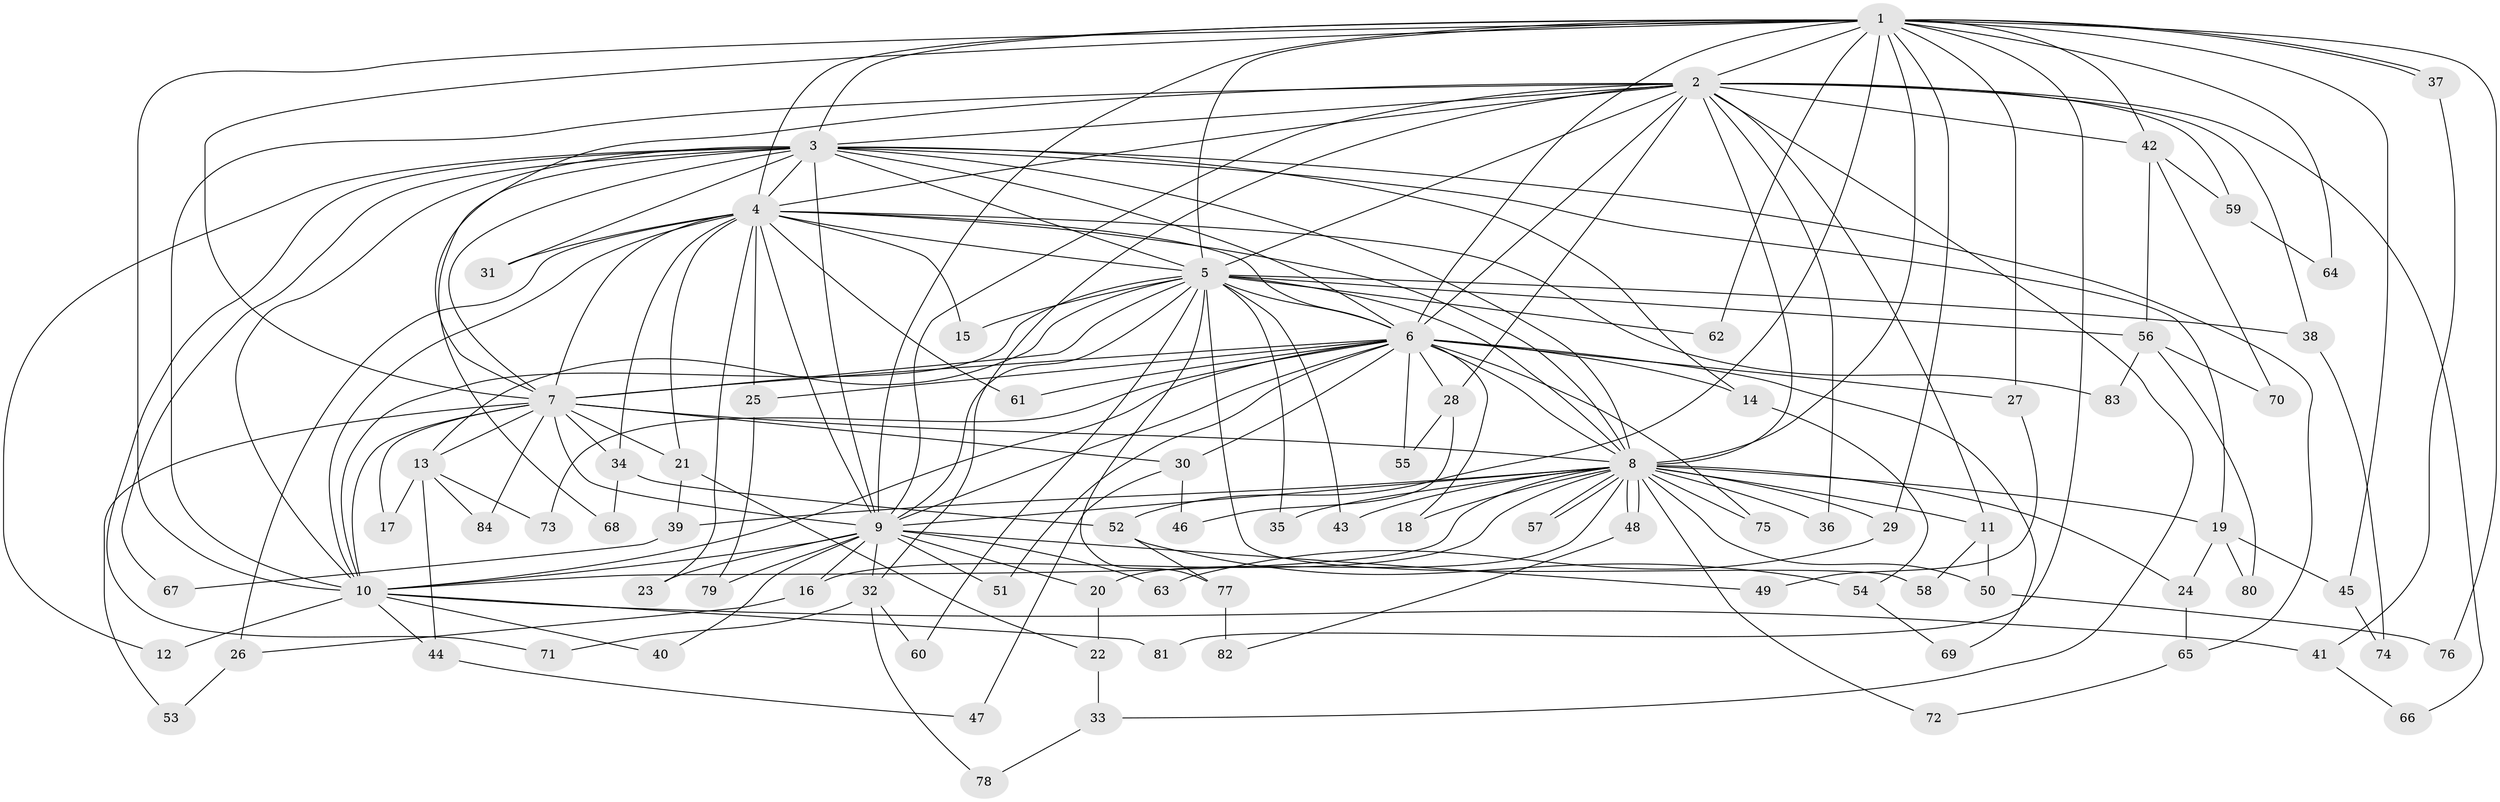 // coarse degree distribution, {17: 0.0196078431372549, 25: 0.0196078431372549, 13: 0.0196078431372549, 14: 0.0392156862745098, 15: 0.0196078431372549, 19: 0.0196078431372549, 4: 0.09803921568627451, 2: 0.4117647058823529, 5: 0.0784313725490196, 3: 0.23529411764705882, 6: 0.0196078431372549, 1: 0.0196078431372549}
// Generated by graph-tools (version 1.1) at 2025/49/03/04/25 22:49:23]
// undirected, 84 vertices, 193 edges
graph export_dot {
  node [color=gray90,style=filled];
  1;
  2;
  3;
  4;
  5;
  6;
  7;
  8;
  9;
  10;
  11;
  12;
  13;
  14;
  15;
  16;
  17;
  18;
  19;
  20;
  21;
  22;
  23;
  24;
  25;
  26;
  27;
  28;
  29;
  30;
  31;
  32;
  33;
  34;
  35;
  36;
  37;
  38;
  39;
  40;
  41;
  42;
  43;
  44;
  45;
  46;
  47;
  48;
  49;
  50;
  51;
  52;
  53;
  54;
  55;
  56;
  57;
  58;
  59;
  60;
  61;
  62;
  63;
  64;
  65;
  66;
  67;
  68;
  69;
  70;
  71;
  72;
  73;
  74;
  75;
  76;
  77;
  78;
  79;
  80;
  81;
  82;
  83;
  84;
  1 -- 2;
  1 -- 3;
  1 -- 4;
  1 -- 5;
  1 -- 6;
  1 -- 7;
  1 -- 8;
  1 -- 9;
  1 -- 10;
  1 -- 27;
  1 -- 29;
  1 -- 37;
  1 -- 37;
  1 -- 42;
  1 -- 45;
  1 -- 52;
  1 -- 62;
  1 -- 64;
  1 -- 76;
  1 -- 81;
  2 -- 3;
  2 -- 4;
  2 -- 5;
  2 -- 6;
  2 -- 7;
  2 -- 8;
  2 -- 9;
  2 -- 10;
  2 -- 11;
  2 -- 28;
  2 -- 32;
  2 -- 33;
  2 -- 36;
  2 -- 38;
  2 -- 42;
  2 -- 59;
  2 -- 66;
  3 -- 4;
  3 -- 5;
  3 -- 6;
  3 -- 7;
  3 -- 8;
  3 -- 9;
  3 -- 10;
  3 -- 12;
  3 -- 14;
  3 -- 19;
  3 -- 31;
  3 -- 65;
  3 -- 67;
  3 -- 68;
  3 -- 71;
  4 -- 5;
  4 -- 6;
  4 -- 7;
  4 -- 8;
  4 -- 9;
  4 -- 10;
  4 -- 15;
  4 -- 21;
  4 -- 23;
  4 -- 25;
  4 -- 26;
  4 -- 31;
  4 -- 34;
  4 -- 61;
  4 -- 83;
  5 -- 6;
  5 -- 7;
  5 -- 8;
  5 -- 9;
  5 -- 10;
  5 -- 13;
  5 -- 15;
  5 -- 35;
  5 -- 38;
  5 -- 43;
  5 -- 56;
  5 -- 58;
  5 -- 60;
  5 -- 62;
  5 -- 77;
  6 -- 7;
  6 -- 8;
  6 -- 9;
  6 -- 10;
  6 -- 14;
  6 -- 18;
  6 -- 25;
  6 -- 27;
  6 -- 28;
  6 -- 30;
  6 -- 51;
  6 -- 55;
  6 -- 61;
  6 -- 69;
  6 -- 73;
  6 -- 75;
  7 -- 8;
  7 -- 9;
  7 -- 10;
  7 -- 13;
  7 -- 17;
  7 -- 21;
  7 -- 30;
  7 -- 34;
  7 -- 53;
  7 -- 84;
  8 -- 9;
  8 -- 10;
  8 -- 11;
  8 -- 16;
  8 -- 18;
  8 -- 19;
  8 -- 20;
  8 -- 24;
  8 -- 29;
  8 -- 35;
  8 -- 36;
  8 -- 39;
  8 -- 43;
  8 -- 48;
  8 -- 48;
  8 -- 50;
  8 -- 57;
  8 -- 57;
  8 -- 72;
  8 -- 75;
  9 -- 10;
  9 -- 16;
  9 -- 20;
  9 -- 23;
  9 -- 32;
  9 -- 40;
  9 -- 49;
  9 -- 51;
  9 -- 63;
  9 -- 79;
  10 -- 12;
  10 -- 40;
  10 -- 41;
  10 -- 44;
  10 -- 81;
  11 -- 50;
  11 -- 58;
  13 -- 17;
  13 -- 44;
  13 -- 73;
  13 -- 84;
  14 -- 54;
  16 -- 26;
  19 -- 24;
  19 -- 45;
  19 -- 80;
  20 -- 22;
  21 -- 22;
  21 -- 39;
  22 -- 33;
  24 -- 65;
  25 -- 79;
  26 -- 53;
  27 -- 49;
  28 -- 46;
  28 -- 55;
  29 -- 63;
  30 -- 46;
  30 -- 47;
  32 -- 60;
  32 -- 71;
  32 -- 78;
  33 -- 78;
  34 -- 52;
  34 -- 68;
  37 -- 41;
  38 -- 74;
  39 -- 67;
  41 -- 66;
  42 -- 56;
  42 -- 59;
  42 -- 70;
  44 -- 47;
  45 -- 74;
  48 -- 82;
  50 -- 76;
  52 -- 54;
  52 -- 77;
  54 -- 69;
  56 -- 70;
  56 -- 80;
  56 -- 83;
  59 -- 64;
  65 -- 72;
  77 -- 82;
}
